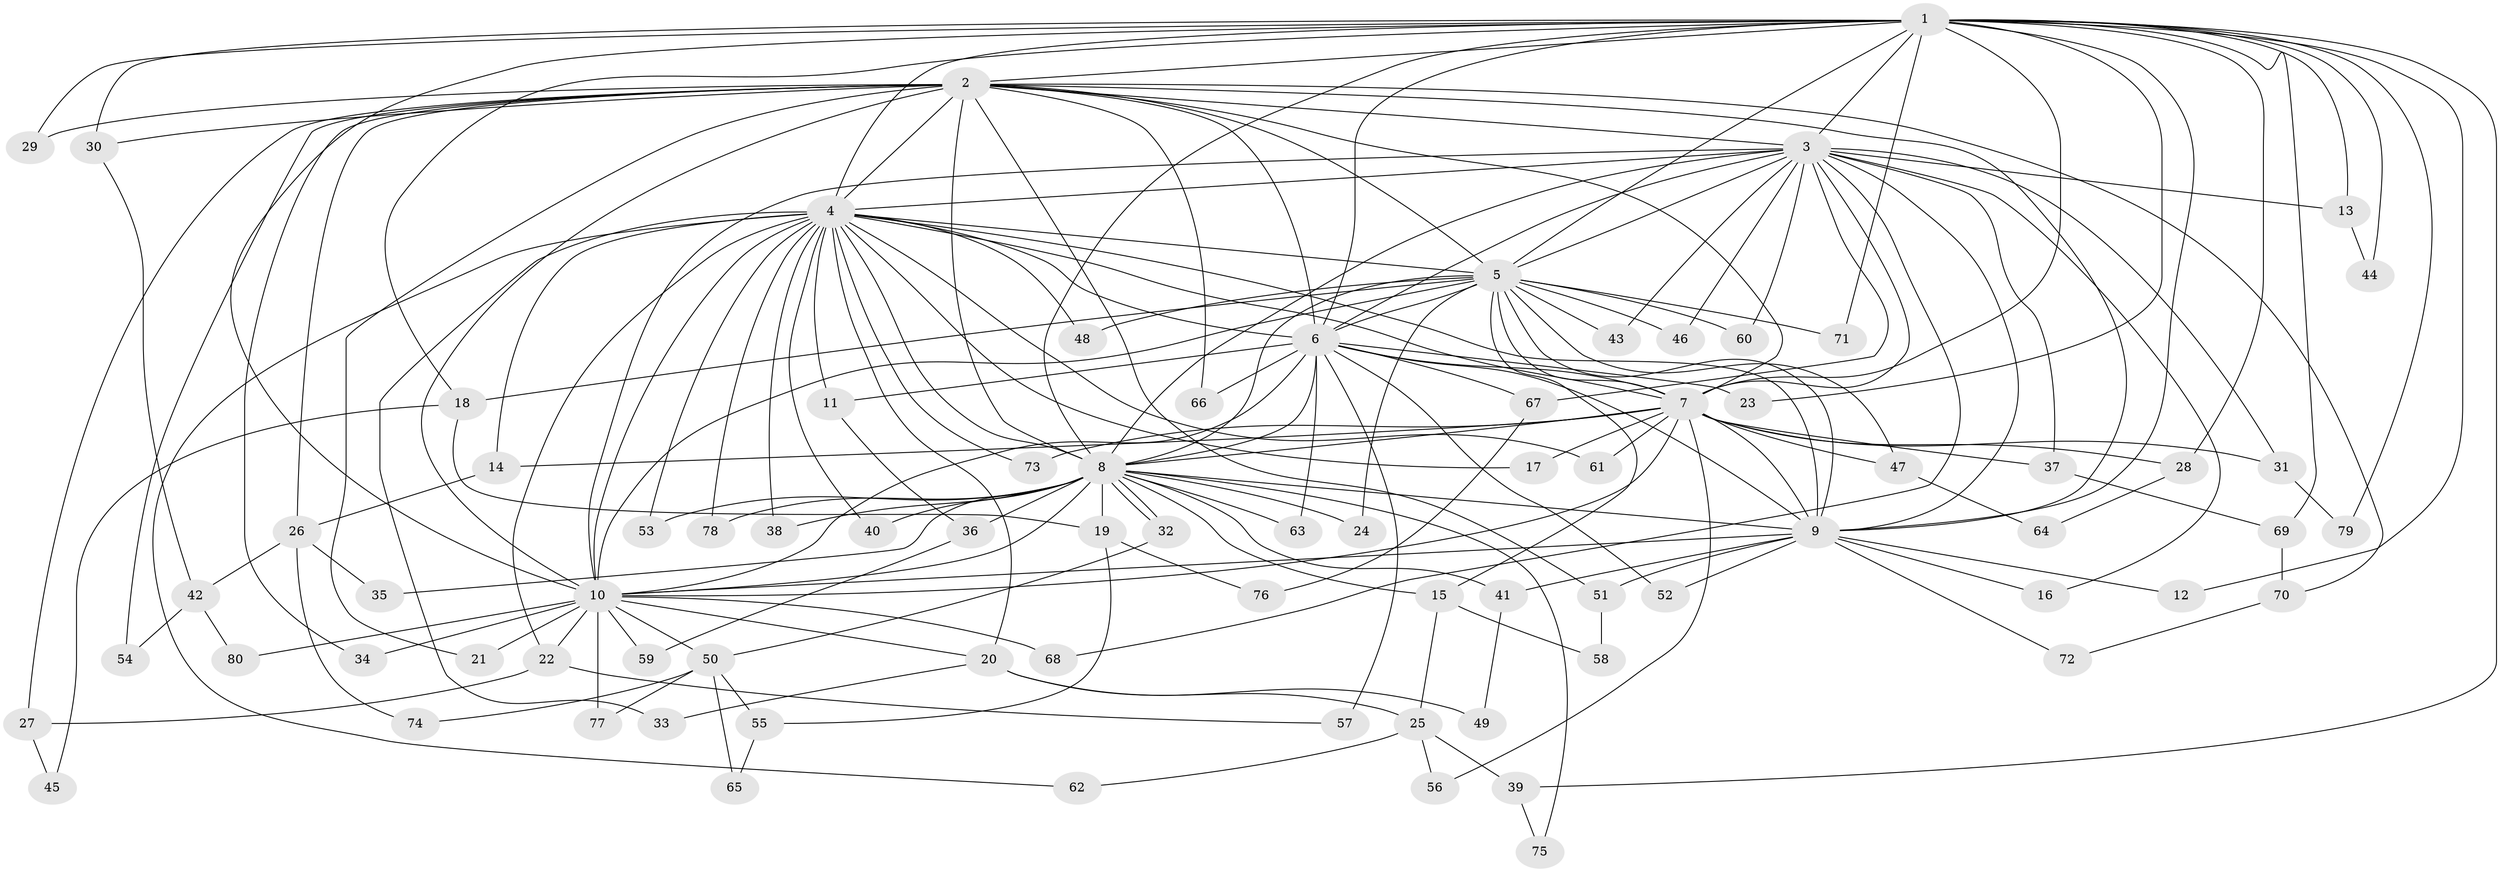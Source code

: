 // coarse degree distribution, {21: 0.01694915254237288, 22: 0.01694915254237288, 14: 0.01694915254237288, 17: 0.01694915254237288, 13: 0.01694915254237288, 24: 0.01694915254237288, 15: 0.01694915254237288, 3: 0.1864406779661017, 1: 0.06779661016949153, 2: 0.4745762711864407, 4: 0.0847457627118644, 6: 0.01694915254237288, 5: 0.05084745762711865}
// Generated by graph-tools (version 1.1) at 2025/41/03/06/25 10:41:39]
// undirected, 80 vertices, 185 edges
graph export_dot {
graph [start="1"]
  node [color=gray90,style=filled];
  1;
  2;
  3;
  4;
  5;
  6;
  7;
  8;
  9;
  10;
  11;
  12;
  13;
  14;
  15;
  16;
  17;
  18;
  19;
  20;
  21;
  22;
  23;
  24;
  25;
  26;
  27;
  28;
  29;
  30;
  31;
  32;
  33;
  34;
  35;
  36;
  37;
  38;
  39;
  40;
  41;
  42;
  43;
  44;
  45;
  46;
  47;
  48;
  49;
  50;
  51;
  52;
  53;
  54;
  55;
  56;
  57;
  58;
  59;
  60;
  61;
  62;
  63;
  64;
  65;
  66;
  67;
  68;
  69;
  70;
  71;
  72;
  73;
  74;
  75;
  76;
  77;
  78;
  79;
  80;
  1 -- 2;
  1 -- 3;
  1 -- 4;
  1 -- 5;
  1 -- 6;
  1 -- 7;
  1 -- 8;
  1 -- 9;
  1 -- 10;
  1 -- 12;
  1 -- 13;
  1 -- 18;
  1 -- 23;
  1 -- 28;
  1 -- 29;
  1 -- 30;
  1 -- 39;
  1 -- 44;
  1 -- 69;
  1 -- 71;
  1 -- 79;
  2 -- 3;
  2 -- 4;
  2 -- 5;
  2 -- 6;
  2 -- 7;
  2 -- 8;
  2 -- 9;
  2 -- 10;
  2 -- 21;
  2 -- 26;
  2 -- 27;
  2 -- 29;
  2 -- 30;
  2 -- 34;
  2 -- 51;
  2 -- 54;
  2 -- 66;
  2 -- 70;
  3 -- 4;
  3 -- 5;
  3 -- 6;
  3 -- 7;
  3 -- 8;
  3 -- 9;
  3 -- 10;
  3 -- 13;
  3 -- 16;
  3 -- 31;
  3 -- 37;
  3 -- 43;
  3 -- 46;
  3 -- 60;
  3 -- 67;
  3 -- 68;
  4 -- 5;
  4 -- 6;
  4 -- 7;
  4 -- 8;
  4 -- 9;
  4 -- 10;
  4 -- 11;
  4 -- 14;
  4 -- 17;
  4 -- 20;
  4 -- 22;
  4 -- 33;
  4 -- 38;
  4 -- 40;
  4 -- 48;
  4 -- 53;
  4 -- 61;
  4 -- 62;
  4 -- 73;
  4 -- 78;
  5 -- 6;
  5 -- 7;
  5 -- 8;
  5 -- 9;
  5 -- 10;
  5 -- 15;
  5 -- 18;
  5 -- 24;
  5 -- 43;
  5 -- 46;
  5 -- 47;
  5 -- 48;
  5 -- 60;
  5 -- 71;
  6 -- 7;
  6 -- 8;
  6 -- 9;
  6 -- 10;
  6 -- 11;
  6 -- 23;
  6 -- 52;
  6 -- 57;
  6 -- 63;
  6 -- 66;
  6 -- 67;
  7 -- 8;
  7 -- 9;
  7 -- 10;
  7 -- 14;
  7 -- 17;
  7 -- 28;
  7 -- 31;
  7 -- 37;
  7 -- 47;
  7 -- 56;
  7 -- 61;
  7 -- 73;
  8 -- 9;
  8 -- 10;
  8 -- 15;
  8 -- 19;
  8 -- 24;
  8 -- 32;
  8 -- 32;
  8 -- 35;
  8 -- 36;
  8 -- 38;
  8 -- 40;
  8 -- 41;
  8 -- 53;
  8 -- 63;
  8 -- 75;
  8 -- 78;
  9 -- 10;
  9 -- 12;
  9 -- 16;
  9 -- 41;
  9 -- 51;
  9 -- 52;
  9 -- 72;
  10 -- 20;
  10 -- 21;
  10 -- 22;
  10 -- 34;
  10 -- 50;
  10 -- 59;
  10 -- 68;
  10 -- 77;
  10 -- 80;
  11 -- 36;
  13 -- 44;
  14 -- 26;
  15 -- 25;
  15 -- 58;
  18 -- 19;
  18 -- 45;
  19 -- 55;
  19 -- 76;
  20 -- 25;
  20 -- 33;
  20 -- 49;
  22 -- 27;
  22 -- 57;
  25 -- 39;
  25 -- 56;
  25 -- 62;
  26 -- 35;
  26 -- 42;
  26 -- 74;
  27 -- 45;
  28 -- 64;
  30 -- 42;
  31 -- 79;
  32 -- 50;
  36 -- 59;
  37 -- 69;
  39 -- 75;
  41 -- 49;
  42 -- 54;
  42 -- 80;
  47 -- 64;
  50 -- 55;
  50 -- 65;
  50 -- 74;
  50 -- 77;
  51 -- 58;
  55 -- 65;
  67 -- 76;
  69 -- 70;
  70 -- 72;
}

